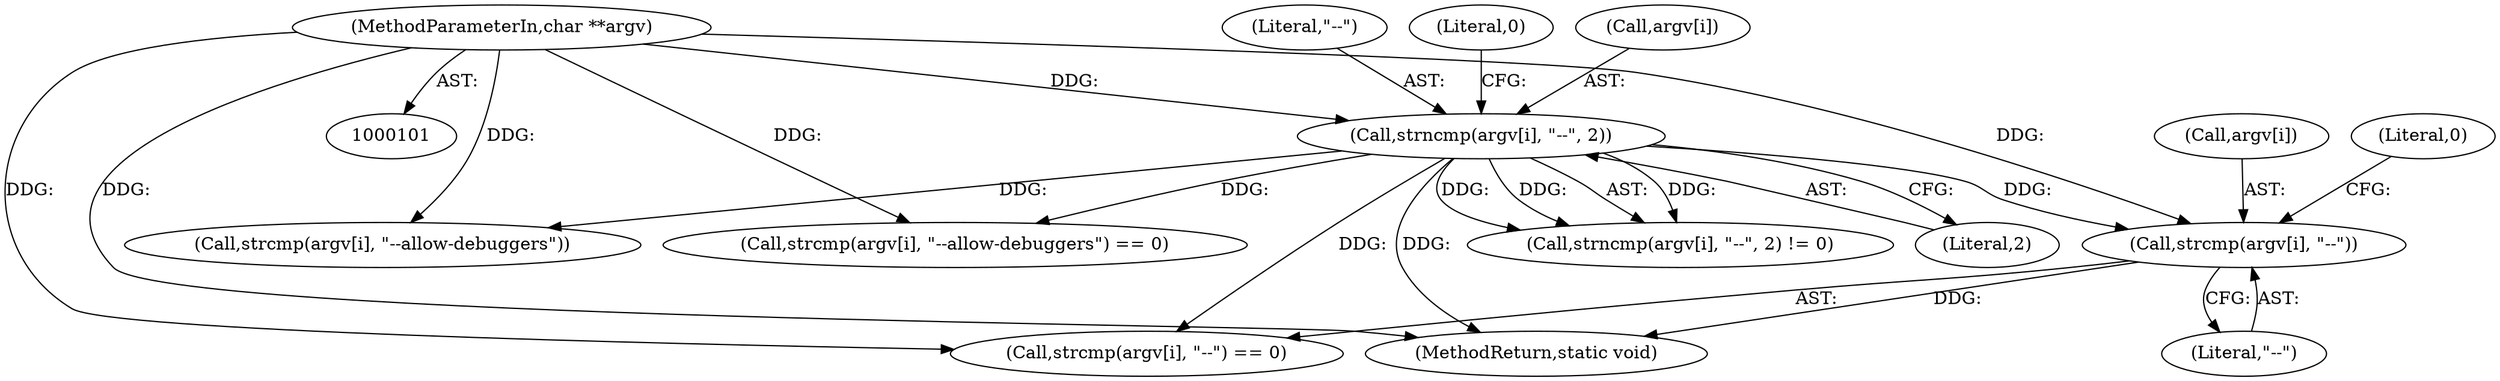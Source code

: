 digraph "0_firejail_6b8dba29d73257311564ee7f27b9b14758cc693e@API" {
"1000187" [label="(Call,strcmp(argv[i], \"--\"))"];
"1000103" [label="(MethodParameterIn,char **argv)"];
"1000196" [label="(Call,strncmp(argv[i], \"--\", 2))"];
"1000187" [label="(Call,strcmp(argv[i], \"--\"))"];
"1000195" [label="(Call,strncmp(argv[i], \"--\", 2) != 0)"];
"1000191" [label="(Literal,\"--\")"];
"1000197" [label="(Call,argv[i])"];
"1000201" [label="(Literal,2)"];
"1000196" [label="(Call,strncmp(argv[i], \"--\", 2))"];
"1000204" [label="(MethodReturn,static void)"];
"1000118" [label="(Call,strcmp(argv[i], \"--allow-debuggers\"))"];
"1000103" [label="(MethodParameterIn,char **argv)"];
"1000117" [label="(Call,strcmp(argv[i], \"--allow-debuggers\") == 0)"];
"1000200" [label="(Literal,\"--\")"];
"1000188" [label="(Call,argv[i])"];
"1000192" [label="(Literal,0)"];
"1000186" [label="(Call,strcmp(argv[i], \"--\") == 0)"];
"1000202" [label="(Literal,0)"];
"1000187" -> "1000186"  [label="AST: "];
"1000187" -> "1000191"  [label="CFG: "];
"1000188" -> "1000187"  [label="AST: "];
"1000191" -> "1000187"  [label="AST: "];
"1000192" -> "1000187"  [label="CFG: "];
"1000187" -> "1000204"  [label="DDG: "];
"1000103" -> "1000187"  [label="DDG: "];
"1000196" -> "1000187"  [label="DDG: "];
"1000103" -> "1000101"  [label="AST: "];
"1000103" -> "1000204"  [label="DDG: "];
"1000103" -> "1000117"  [label="DDG: "];
"1000103" -> "1000118"  [label="DDG: "];
"1000103" -> "1000186"  [label="DDG: "];
"1000103" -> "1000196"  [label="DDG: "];
"1000196" -> "1000195"  [label="AST: "];
"1000196" -> "1000201"  [label="CFG: "];
"1000197" -> "1000196"  [label="AST: "];
"1000200" -> "1000196"  [label="AST: "];
"1000201" -> "1000196"  [label="AST: "];
"1000202" -> "1000196"  [label="CFG: "];
"1000196" -> "1000204"  [label="DDG: "];
"1000196" -> "1000117"  [label="DDG: "];
"1000196" -> "1000118"  [label="DDG: "];
"1000196" -> "1000186"  [label="DDG: "];
"1000196" -> "1000195"  [label="DDG: "];
"1000196" -> "1000195"  [label="DDG: "];
"1000196" -> "1000195"  [label="DDG: "];
}
